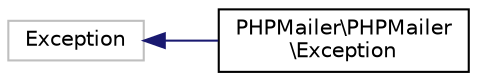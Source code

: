digraph "Representación gráfica de la clase"
{
  edge [fontname="Helvetica",fontsize="10",labelfontname="Helvetica",labelfontsize="10"];
  node [fontname="Helvetica",fontsize="10",shape=record];
  rankdir="LR";
  Node8 [label="Exception",height=0.2,width=0.4,color="grey75", fillcolor="white", style="filled"];
  Node8 -> Node0 [dir="back",color="midnightblue",fontsize="10",style="solid",fontname="Helvetica"];
  Node0 [label="PHPMailer\\PHPMailer\l\\Exception",height=0.2,width=0.4,color="black", fillcolor="white", style="filled",URL="$classPHPMailer_1_1PHPMailer_1_1Exception.html"];
}
